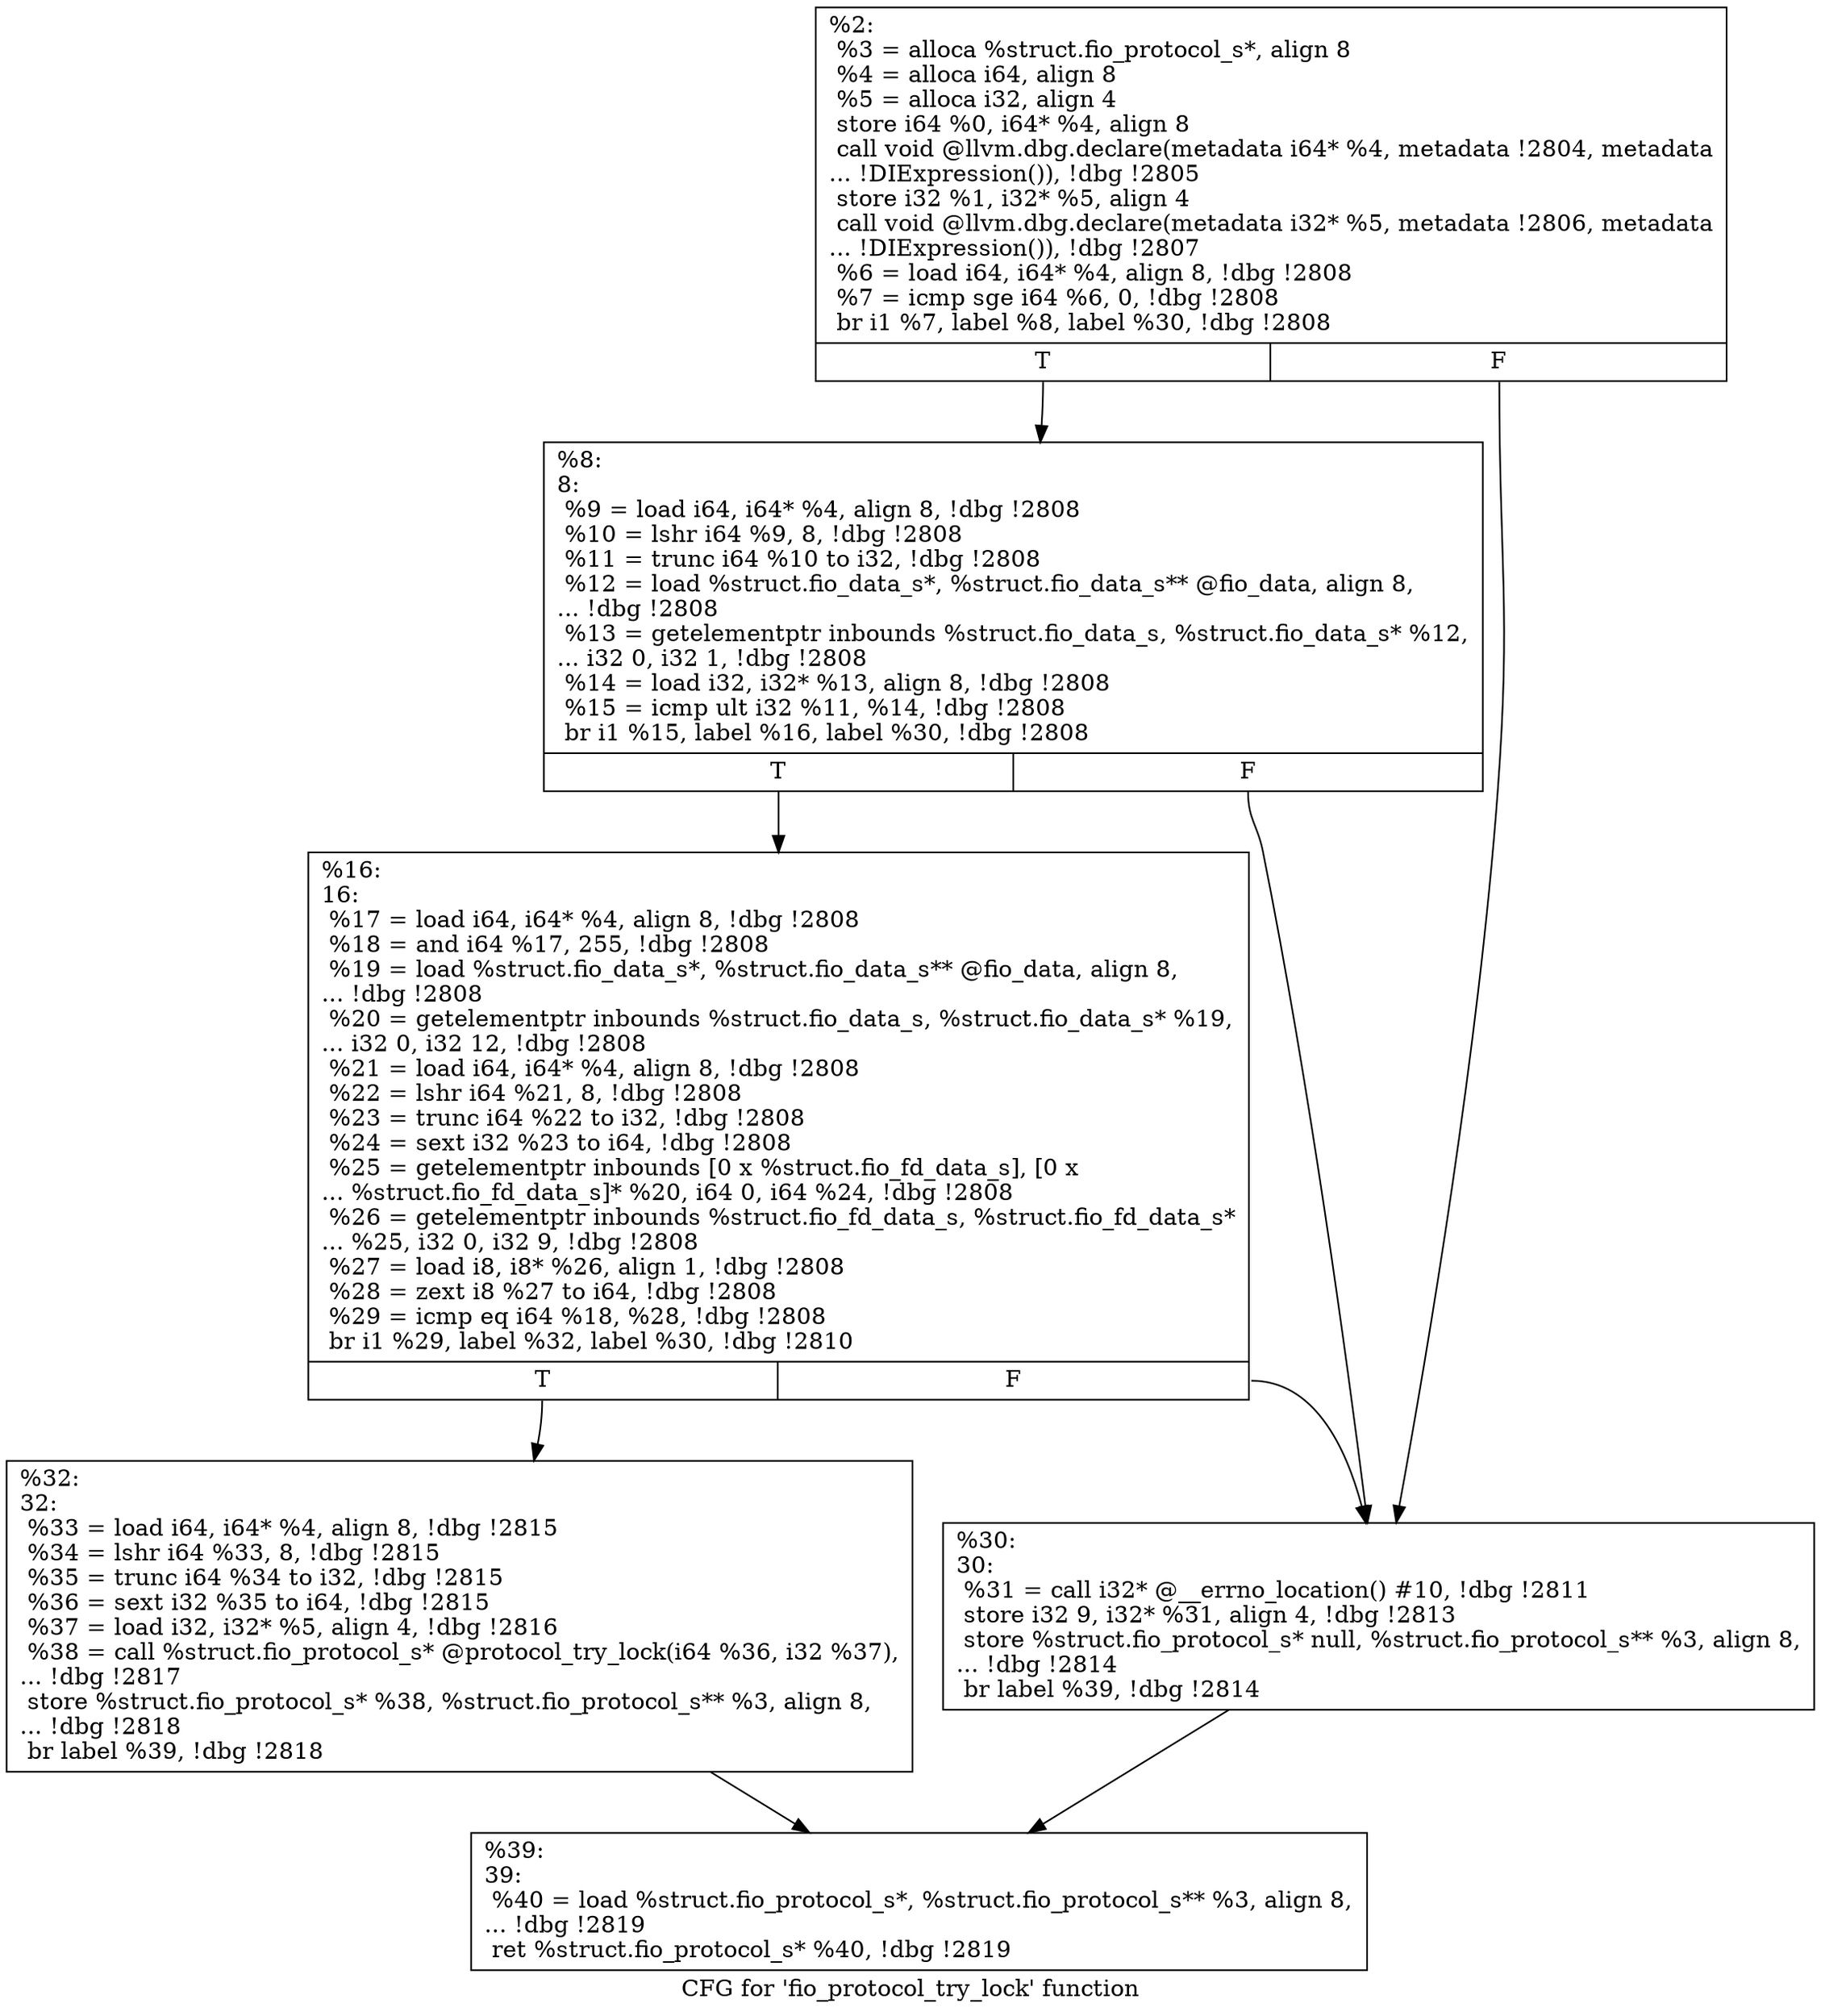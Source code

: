 digraph "CFG for 'fio_protocol_try_lock' function" {
	label="CFG for 'fio_protocol_try_lock' function";

	Node0x5568516a9840 [shape=record,label="{%2:\l  %3 = alloca %struct.fio_protocol_s*, align 8\l  %4 = alloca i64, align 8\l  %5 = alloca i32, align 4\l  store i64 %0, i64* %4, align 8\l  call void @llvm.dbg.declare(metadata i64* %4, metadata !2804, metadata\l... !DIExpression()), !dbg !2805\l  store i32 %1, i32* %5, align 4\l  call void @llvm.dbg.declare(metadata i32* %5, metadata !2806, metadata\l... !DIExpression()), !dbg !2807\l  %6 = load i64, i64* %4, align 8, !dbg !2808\l  %7 = icmp sge i64 %6, 0, !dbg !2808\l  br i1 %7, label %8, label %30, !dbg !2808\l|{<s0>T|<s1>F}}"];
	Node0x5568516a9840:s0 -> Node0x5568516aa100;
	Node0x5568516a9840:s1 -> Node0x5568516aa1a0;
	Node0x5568516aa100 [shape=record,label="{%8:\l8:                                                \l  %9 = load i64, i64* %4, align 8, !dbg !2808\l  %10 = lshr i64 %9, 8, !dbg !2808\l  %11 = trunc i64 %10 to i32, !dbg !2808\l  %12 = load %struct.fio_data_s*, %struct.fio_data_s** @fio_data, align 8,\l... !dbg !2808\l  %13 = getelementptr inbounds %struct.fio_data_s, %struct.fio_data_s* %12,\l... i32 0, i32 1, !dbg !2808\l  %14 = load i32, i32* %13, align 8, !dbg !2808\l  %15 = icmp ult i32 %11, %14, !dbg !2808\l  br i1 %15, label %16, label %30, !dbg !2808\l|{<s0>T|<s1>F}}"];
	Node0x5568516aa100:s0 -> Node0x5568516aa150;
	Node0x5568516aa100:s1 -> Node0x5568516aa1a0;
	Node0x5568516aa150 [shape=record,label="{%16:\l16:                                               \l  %17 = load i64, i64* %4, align 8, !dbg !2808\l  %18 = and i64 %17, 255, !dbg !2808\l  %19 = load %struct.fio_data_s*, %struct.fio_data_s** @fio_data, align 8,\l... !dbg !2808\l  %20 = getelementptr inbounds %struct.fio_data_s, %struct.fio_data_s* %19,\l... i32 0, i32 12, !dbg !2808\l  %21 = load i64, i64* %4, align 8, !dbg !2808\l  %22 = lshr i64 %21, 8, !dbg !2808\l  %23 = trunc i64 %22 to i32, !dbg !2808\l  %24 = sext i32 %23 to i64, !dbg !2808\l  %25 = getelementptr inbounds [0 x %struct.fio_fd_data_s], [0 x\l... %struct.fio_fd_data_s]* %20, i64 0, i64 %24, !dbg !2808\l  %26 = getelementptr inbounds %struct.fio_fd_data_s, %struct.fio_fd_data_s*\l... %25, i32 0, i32 9, !dbg !2808\l  %27 = load i8, i8* %26, align 1, !dbg !2808\l  %28 = zext i8 %27 to i64, !dbg !2808\l  %29 = icmp eq i64 %18, %28, !dbg !2808\l  br i1 %29, label %32, label %30, !dbg !2810\l|{<s0>T|<s1>F}}"];
	Node0x5568516aa150:s0 -> Node0x5568516aa1f0;
	Node0x5568516aa150:s1 -> Node0x5568516aa1a0;
	Node0x5568516aa1a0 [shape=record,label="{%30:\l30:                                               \l  %31 = call i32* @__errno_location() #10, !dbg !2811\l  store i32 9, i32* %31, align 4, !dbg !2813\l  store %struct.fio_protocol_s* null, %struct.fio_protocol_s** %3, align 8,\l... !dbg !2814\l  br label %39, !dbg !2814\l}"];
	Node0x5568516aa1a0 -> Node0x5568516aa240;
	Node0x5568516aa1f0 [shape=record,label="{%32:\l32:                                               \l  %33 = load i64, i64* %4, align 8, !dbg !2815\l  %34 = lshr i64 %33, 8, !dbg !2815\l  %35 = trunc i64 %34 to i32, !dbg !2815\l  %36 = sext i32 %35 to i64, !dbg !2815\l  %37 = load i32, i32* %5, align 4, !dbg !2816\l  %38 = call %struct.fio_protocol_s* @protocol_try_lock(i64 %36, i32 %37),\l... !dbg !2817\l  store %struct.fio_protocol_s* %38, %struct.fio_protocol_s** %3, align 8,\l... !dbg !2818\l  br label %39, !dbg !2818\l}"];
	Node0x5568516aa1f0 -> Node0x5568516aa240;
	Node0x5568516aa240 [shape=record,label="{%39:\l39:                                               \l  %40 = load %struct.fio_protocol_s*, %struct.fio_protocol_s** %3, align 8,\l... !dbg !2819\l  ret %struct.fio_protocol_s* %40, !dbg !2819\l}"];
}
